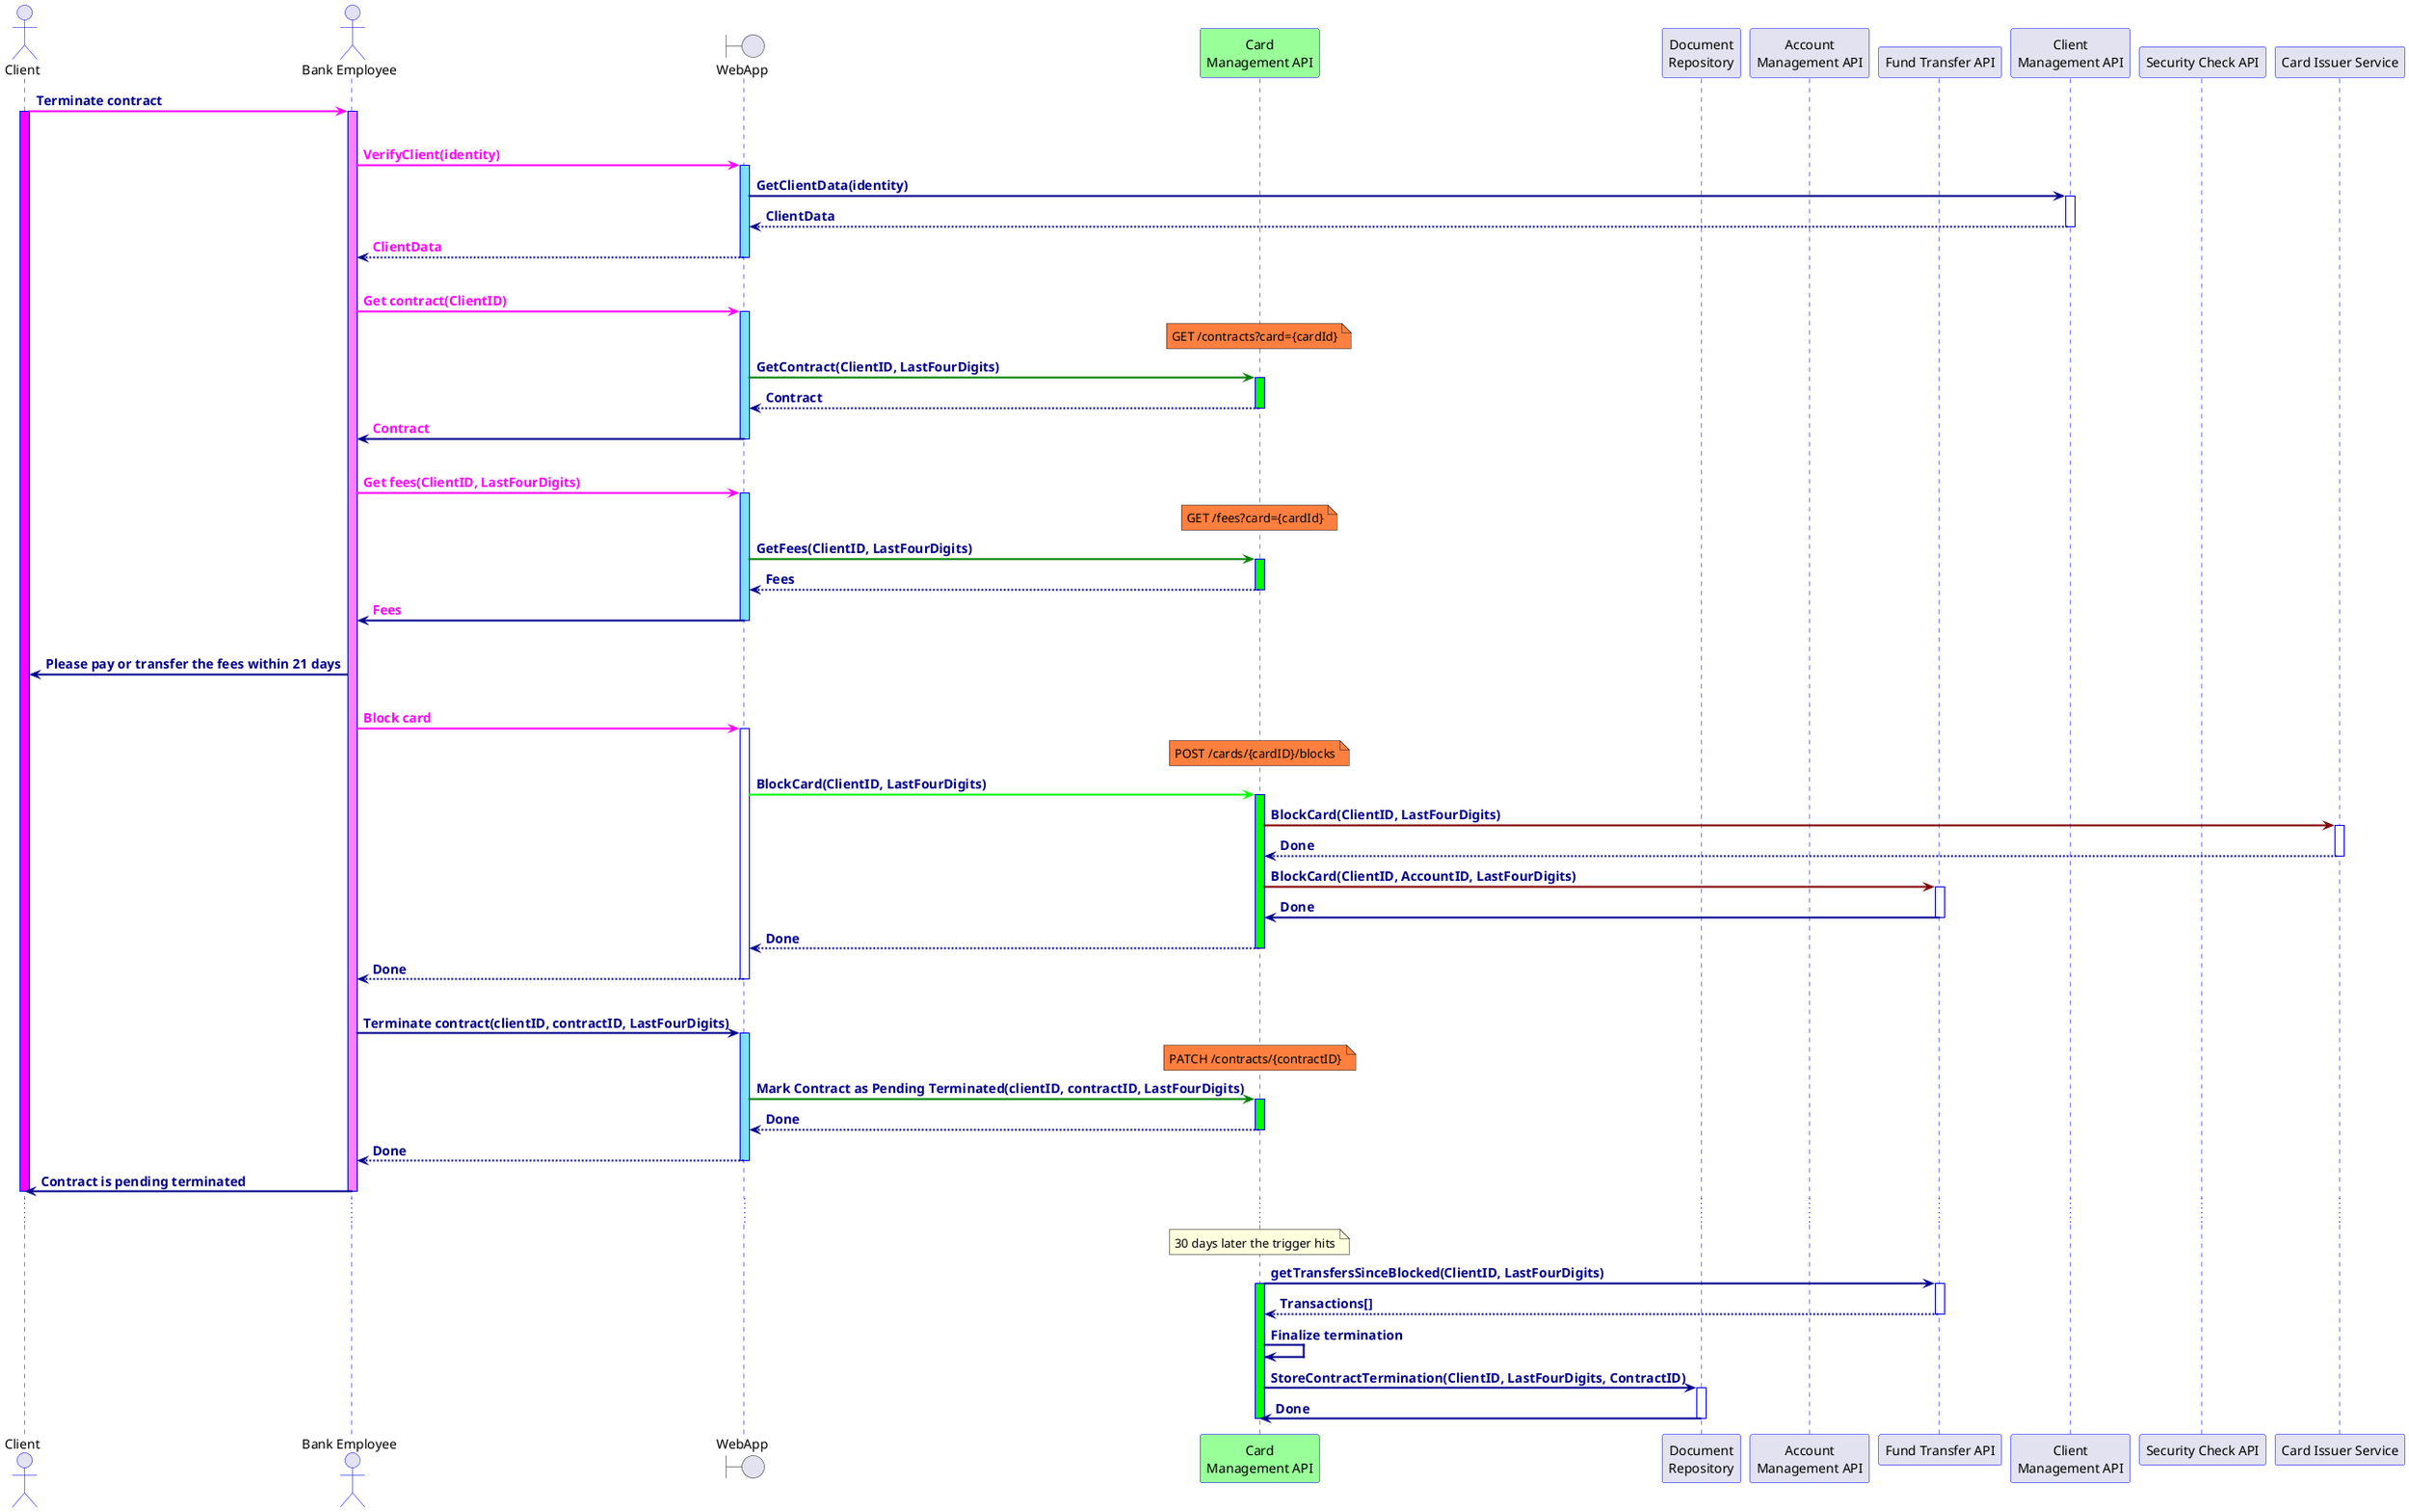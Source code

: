 @startuml

skinparam sequence {
ArrowThickness 2
ArrowColor DarkBlue
LifeLineBorderColor Blue
ActorBorderColor Blue
ParticipantBorderColor Blue
}
skinparam arrow {
FontColor DarkBlue
FontSize 14
FontStyle bold
}

actor Client
actor "Bank Employee" as Bank
boundary WebApp

participant "Card\nManagement API" as CardMgmt #99FF99
participant "Document\nRepository" as Repo
participant "Account\nManagement API" as AccountMgmt
participant "Fund Transfer API" as Transfer
participant "Client\nManagement API" as CRM
participant "Security Check API" as Security
participant "Card Issuer Service" as Issuer

Client-[#FF00FF]>Bank: Terminate contract
activate Client #FF00FF
activate Bank #FF7FFF
|||
Bank-[#FF00FF]>WebApp: <font color=#FF00FF><b>VerifyClient(identity)
activate WebApp #7FDFFF
WebApp->CRM: GetClientData(identity)
activate CRM
WebApp<--CRM: ClientData
deactivate CRM
Bank<--WebApp: <font color=#FF00FF><b>ClientData
deactivate WebApp

|||

Bank-[#FF00FF]>WebApp: <font color=#FF00FF><b>Get contract(ClientID)
activate WebApp #7FDFFF
note over CardMgmt #FF7F3F
GET /contracts?card={cardId}
end note
WebApp-[#007F00]>CardMgmt: GetContract(ClientID, LastFourDigits)
activate CardMgmt #00FF00
WebApp<--CardMgmt: Contract
deactivate CardMgmt
Bank<-WebApp: <font color=#FF00FF><b>Contract
deactivate WebApp

|||

Bank-[#FF00FF]>WebApp: <font color=#FF00FF><b>Get fees(ClientID, LastFourDigits)
activate WebApp #7FDFFF
note over CardMgmt #FF7F3F
GET /fees?card={cardId}
end note
WebApp-[#007F00]>CardMgmt: GetFees(ClientID, LastFourDigits)
activate CardMgmt #00FF00
WebApp<--CardMgmt: Fees
deactivate CardMgmt
Bank<-WebApp: <font color=#FF00FF><b>Fees
deactivate WebApp

|||

Client<-Bank: Please pay or transfer the fees within 21 days

|||

Bank-[#FF00FF]>WebApp: <font color=#FF00FF><b>Block card
activate WebApp
note over CardMgmt #FF7F3F
POST /cards/{cardID}/blocks
end note
WebApp-[#00FF00]>CardMgmt: BlockCard(ClientID, LastFourDigits)
activate CardMgmt #00FF00
CardMgmt-[#7F0000]>Issuer: BlockCard(ClientID, LastFourDigits)
activate Issuer
CardMgmt<--Issuer: Done
deactivate Issuer
CardMgmt-[#7F0000]>Transfer: BlockCard(ClientID, AccountID, LastFourDigits)
activate Transfer
CardMgmt<-Transfer: Done
deactivate Transfer
WebApp<--CardMgmt: Done
deactivate CardMgmt
Bank<--WebApp: Done
deactivate WebApp

|||

Bank->WebApp: Terminate contract(clientID, contractID, LastFourDigits)
activate WebApp #7FDFFF
note over CardMgmt #FF7F3F
PATCH /contracts/{contractID}
end note
WebApp-[#007F00]>CardMgmt: Mark Contract as Pending Terminated(clientID, contractID, LastFourDigits)
activate CardMgmt #00FF00
WebApp<--CardMgmt: Done
deactivate CardMgmt
Bank<--WebApp: Done
deactivate WebApp
Client<-Bank: Contract is pending terminated
deactivate Bank
deactivate Client
...
note over CardMgmt
30 days later the trigger hits
end note

CardMgmt->Transfer: getTransfersSinceBlocked(ClientID, LastFourDigits)
activate CardMgmt #00FF00
activate Transfer
CardMgmt<--Transfer: Transactions[]
deactivate Transfer
CardMgmt->CardMgmt: Finalize termination
CardMgmt->Repo: StoreContractTermination(ClientID, LastFourDigits, ContractID)
activate Repo
CardMgmt<-Repo: Done
deactivate Repo
deactivate CardMgmt

@enduml
